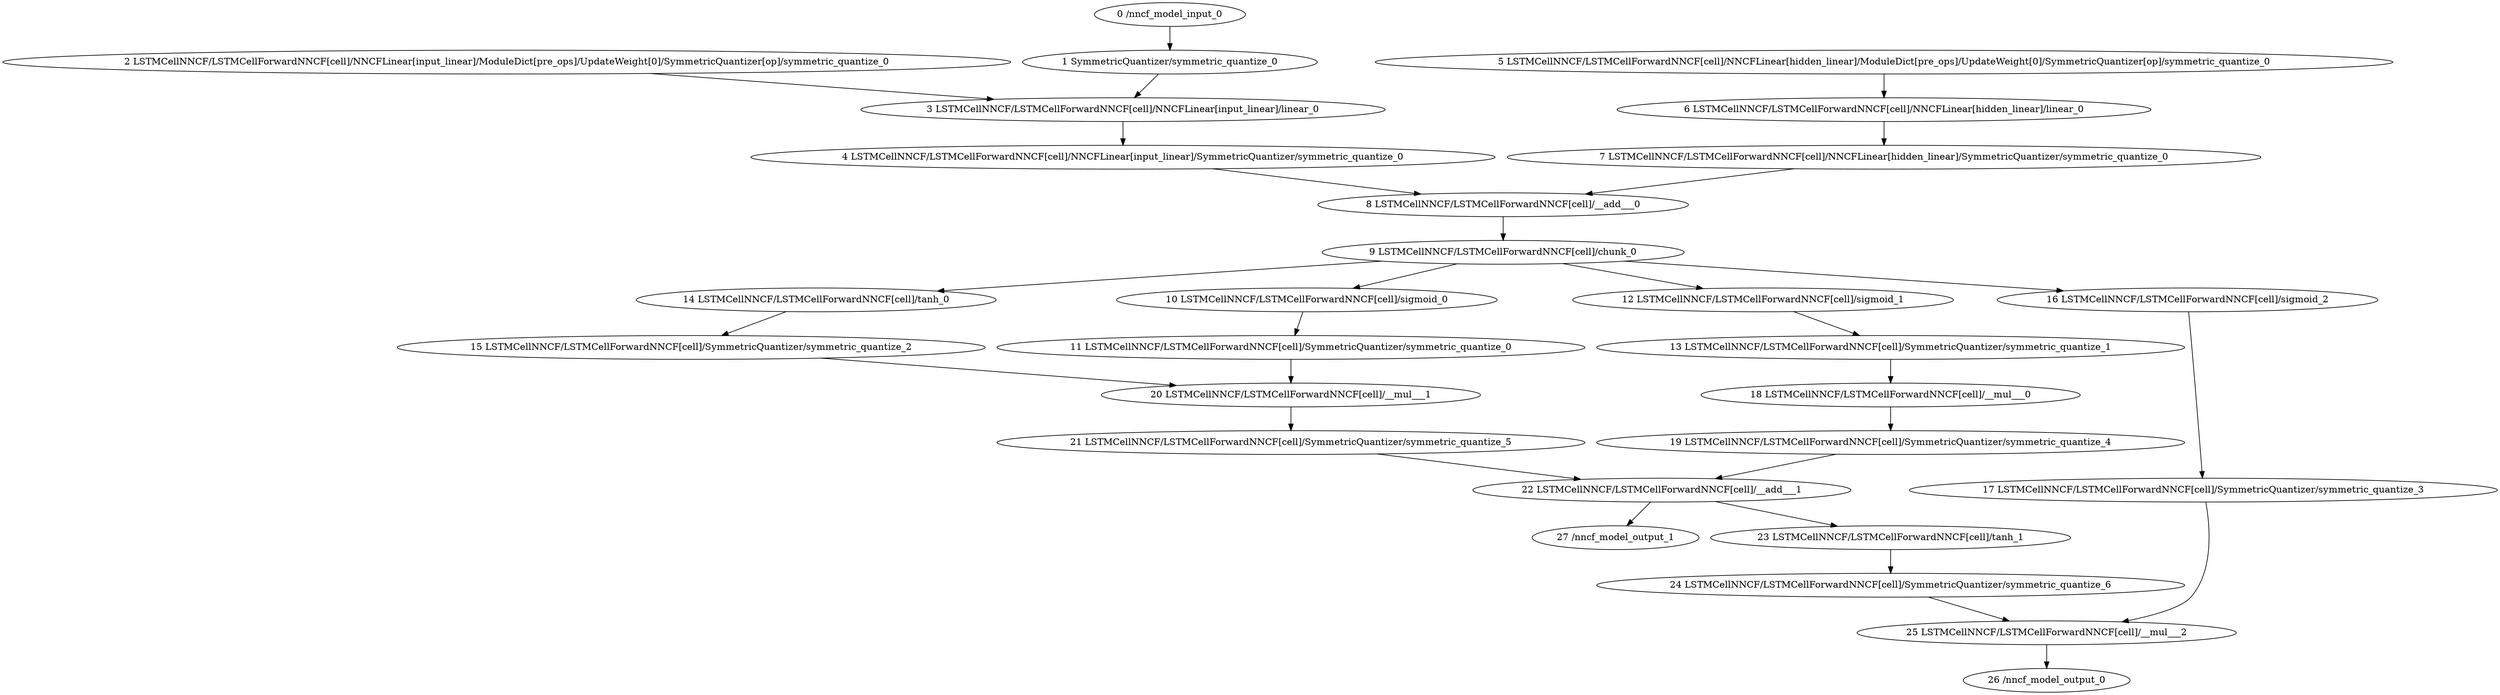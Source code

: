 strict digraph  {
"0 /nncf_model_input_0" [id=0, type=nncf_model_input];
"1 SymmetricQuantizer/symmetric_quantize_0" [id=1, type=symmetric_quantize];
"2 LSTMCellNNCF/LSTMCellForwardNNCF[cell]/NNCFLinear[input_linear]/ModuleDict[pre_ops]/UpdateWeight[0]/SymmetricQuantizer[op]/symmetric_quantize_0" [id=2, type=symmetric_quantize];
"3 LSTMCellNNCF/LSTMCellForwardNNCF[cell]/NNCFLinear[input_linear]/linear_0" [id=3, type=linear];
"4 LSTMCellNNCF/LSTMCellForwardNNCF[cell]/NNCFLinear[input_linear]/SymmetricQuantizer/symmetric_quantize_0" [id=4, type=symmetric_quantize];
"5 LSTMCellNNCF/LSTMCellForwardNNCF[cell]/NNCFLinear[hidden_linear]/ModuleDict[pre_ops]/UpdateWeight[0]/SymmetricQuantizer[op]/symmetric_quantize_0" [id=5, type=symmetric_quantize];
"6 LSTMCellNNCF/LSTMCellForwardNNCF[cell]/NNCFLinear[hidden_linear]/linear_0" [id=6, type=linear];
"7 LSTMCellNNCF/LSTMCellForwardNNCF[cell]/NNCFLinear[hidden_linear]/SymmetricQuantizer/symmetric_quantize_0" [id=7, type=symmetric_quantize];
"8 LSTMCellNNCF/LSTMCellForwardNNCF[cell]/__add___0" [id=8, type=__add__];
"9 LSTMCellNNCF/LSTMCellForwardNNCF[cell]/chunk_0" [id=9, type=chunk];
"10 LSTMCellNNCF/LSTMCellForwardNNCF[cell]/sigmoid_0" [id=10, type=sigmoid];
"11 LSTMCellNNCF/LSTMCellForwardNNCF[cell]/SymmetricQuantizer/symmetric_quantize_0" [id=11, type=symmetric_quantize];
"12 LSTMCellNNCF/LSTMCellForwardNNCF[cell]/sigmoid_1" [id=12, type=sigmoid];
"13 LSTMCellNNCF/LSTMCellForwardNNCF[cell]/SymmetricQuantizer/symmetric_quantize_1" [id=13, type=symmetric_quantize];
"14 LSTMCellNNCF/LSTMCellForwardNNCF[cell]/tanh_0" [id=14, type=tanh];
"15 LSTMCellNNCF/LSTMCellForwardNNCF[cell]/SymmetricQuantizer/symmetric_quantize_2" [id=15, type=symmetric_quantize];
"16 LSTMCellNNCF/LSTMCellForwardNNCF[cell]/sigmoid_2" [id=16, type=sigmoid];
"17 LSTMCellNNCF/LSTMCellForwardNNCF[cell]/SymmetricQuantizer/symmetric_quantize_3" [id=17, type=symmetric_quantize];
"18 LSTMCellNNCF/LSTMCellForwardNNCF[cell]/__mul___0" [id=18, type=__mul__];
"19 LSTMCellNNCF/LSTMCellForwardNNCF[cell]/SymmetricQuantizer/symmetric_quantize_4" [id=19, type=symmetric_quantize];
"20 LSTMCellNNCF/LSTMCellForwardNNCF[cell]/__mul___1" [id=20, type=__mul__];
"21 LSTMCellNNCF/LSTMCellForwardNNCF[cell]/SymmetricQuantizer/symmetric_quantize_5" [id=21, type=symmetric_quantize];
"22 LSTMCellNNCF/LSTMCellForwardNNCF[cell]/__add___1" [id=22, type=__add__];
"23 LSTMCellNNCF/LSTMCellForwardNNCF[cell]/tanh_1" [id=23, type=tanh];
"24 LSTMCellNNCF/LSTMCellForwardNNCF[cell]/SymmetricQuantizer/symmetric_quantize_6" [id=24, type=symmetric_quantize];
"25 LSTMCellNNCF/LSTMCellForwardNNCF[cell]/__mul___2" [id=25, type=__mul__];
"26 /nncf_model_output_0" [id=26, type=nncf_model_output];
"27 /nncf_model_output_1" [id=27, type=nncf_model_output];
"0 /nncf_model_input_0" -> "1 SymmetricQuantizer/symmetric_quantize_0";
"1 SymmetricQuantizer/symmetric_quantize_0" -> "3 LSTMCellNNCF/LSTMCellForwardNNCF[cell]/NNCFLinear[input_linear]/linear_0";
"2 LSTMCellNNCF/LSTMCellForwardNNCF[cell]/NNCFLinear[input_linear]/ModuleDict[pre_ops]/UpdateWeight[0]/SymmetricQuantizer[op]/symmetric_quantize_0" -> "3 LSTMCellNNCF/LSTMCellForwardNNCF[cell]/NNCFLinear[input_linear]/linear_0";
"3 LSTMCellNNCF/LSTMCellForwardNNCF[cell]/NNCFLinear[input_linear]/linear_0" -> "4 LSTMCellNNCF/LSTMCellForwardNNCF[cell]/NNCFLinear[input_linear]/SymmetricQuantizer/symmetric_quantize_0";
"4 LSTMCellNNCF/LSTMCellForwardNNCF[cell]/NNCFLinear[input_linear]/SymmetricQuantizer/symmetric_quantize_0" -> "8 LSTMCellNNCF/LSTMCellForwardNNCF[cell]/__add___0";
"5 LSTMCellNNCF/LSTMCellForwardNNCF[cell]/NNCFLinear[hidden_linear]/ModuleDict[pre_ops]/UpdateWeight[0]/SymmetricQuantizer[op]/symmetric_quantize_0" -> "6 LSTMCellNNCF/LSTMCellForwardNNCF[cell]/NNCFLinear[hidden_linear]/linear_0";
"6 LSTMCellNNCF/LSTMCellForwardNNCF[cell]/NNCFLinear[hidden_linear]/linear_0" -> "7 LSTMCellNNCF/LSTMCellForwardNNCF[cell]/NNCFLinear[hidden_linear]/SymmetricQuantizer/symmetric_quantize_0";
"7 LSTMCellNNCF/LSTMCellForwardNNCF[cell]/NNCFLinear[hidden_linear]/SymmetricQuantizer/symmetric_quantize_0" -> "8 LSTMCellNNCF/LSTMCellForwardNNCF[cell]/__add___0";
"8 LSTMCellNNCF/LSTMCellForwardNNCF[cell]/__add___0" -> "9 LSTMCellNNCF/LSTMCellForwardNNCF[cell]/chunk_0";
"9 LSTMCellNNCF/LSTMCellForwardNNCF[cell]/chunk_0" -> "10 LSTMCellNNCF/LSTMCellForwardNNCF[cell]/sigmoid_0";
"9 LSTMCellNNCF/LSTMCellForwardNNCF[cell]/chunk_0" -> "12 LSTMCellNNCF/LSTMCellForwardNNCF[cell]/sigmoid_1";
"9 LSTMCellNNCF/LSTMCellForwardNNCF[cell]/chunk_0" -> "14 LSTMCellNNCF/LSTMCellForwardNNCF[cell]/tanh_0";
"9 LSTMCellNNCF/LSTMCellForwardNNCF[cell]/chunk_0" -> "16 LSTMCellNNCF/LSTMCellForwardNNCF[cell]/sigmoid_2";
"10 LSTMCellNNCF/LSTMCellForwardNNCF[cell]/sigmoid_0" -> "11 LSTMCellNNCF/LSTMCellForwardNNCF[cell]/SymmetricQuantizer/symmetric_quantize_0";
"11 LSTMCellNNCF/LSTMCellForwardNNCF[cell]/SymmetricQuantizer/symmetric_quantize_0" -> "20 LSTMCellNNCF/LSTMCellForwardNNCF[cell]/__mul___1";
"12 LSTMCellNNCF/LSTMCellForwardNNCF[cell]/sigmoid_1" -> "13 LSTMCellNNCF/LSTMCellForwardNNCF[cell]/SymmetricQuantizer/symmetric_quantize_1";
"13 LSTMCellNNCF/LSTMCellForwardNNCF[cell]/SymmetricQuantizer/symmetric_quantize_1" -> "18 LSTMCellNNCF/LSTMCellForwardNNCF[cell]/__mul___0";
"14 LSTMCellNNCF/LSTMCellForwardNNCF[cell]/tanh_0" -> "15 LSTMCellNNCF/LSTMCellForwardNNCF[cell]/SymmetricQuantizer/symmetric_quantize_2";
"15 LSTMCellNNCF/LSTMCellForwardNNCF[cell]/SymmetricQuantizer/symmetric_quantize_2" -> "20 LSTMCellNNCF/LSTMCellForwardNNCF[cell]/__mul___1";
"16 LSTMCellNNCF/LSTMCellForwardNNCF[cell]/sigmoid_2" -> "17 LSTMCellNNCF/LSTMCellForwardNNCF[cell]/SymmetricQuantizer/symmetric_quantize_3";
"17 LSTMCellNNCF/LSTMCellForwardNNCF[cell]/SymmetricQuantizer/symmetric_quantize_3" -> "25 LSTMCellNNCF/LSTMCellForwardNNCF[cell]/__mul___2";
"18 LSTMCellNNCF/LSTMCellForwardNNCF[cell]/__mul___0" -> "19 LSTMCellNNCF/LSTMCellForwardNNCF[cell]/SymmetricQuantizer/symmetric_quantize_4";
"19 LSTMCellNNCF/LSTMCellForwardNNCF[cell]/SymmetricQuantizer/symmetric_quantize_4" -> "22 LSTMCellNNCF/LSTMCellForwardNNCF[cell]/__add___1";
"20 LSTMCellNNCF/LSTMCellForwardNNCF[cell]/__mul___1" -> "21 LSTMCellNNCF/LSTMCellForwardNNCF[cell]/SymmetricQuantizer/symmetric_quantize_5";
"21 LSTMCellNNCF/LSTMCellForwardNNCF[cell]/SymmetricQuantizer/symmetric_quantize_5" -> "22 LSTMCellNNCF/LSTMCellForwardNNCF[cell]/__add___1";
"22 LSTMCellNNCF/LSTMCellForwardNNCF[cell]/__add___1" -> "23 LSTMCellNNCF/LSTMCellForwardNNCF[cell]/tanh_1";
"22 LSTMCellNNCF/LSTMCellForwardNNCF[cell]/__add___1" -> "27 /nncf_model_output_1";
"23 LSTMCellNNCF/LSTMCellForwardNNCF[cell]/tanh_1" -> "24 LSTMCellNNCF/LSTMCellForwardNNCF[cell]/SymmetricQuantizer/symmetric_quantize_6";
"24 LSTMCellNNCF/LSTMCellForwardNNCF[cell]/SymmetricQuantizer/symmetric_quantize_6" -> "25 LSTMCellNNCF/LSTMCellForwardNNCF[cell]/__mul___2";
"25 LSTMCellNNCF/LSTMCellForwardNNCF[cell]/__mul___2" -> "26 /nncf_model_output_0";
}
